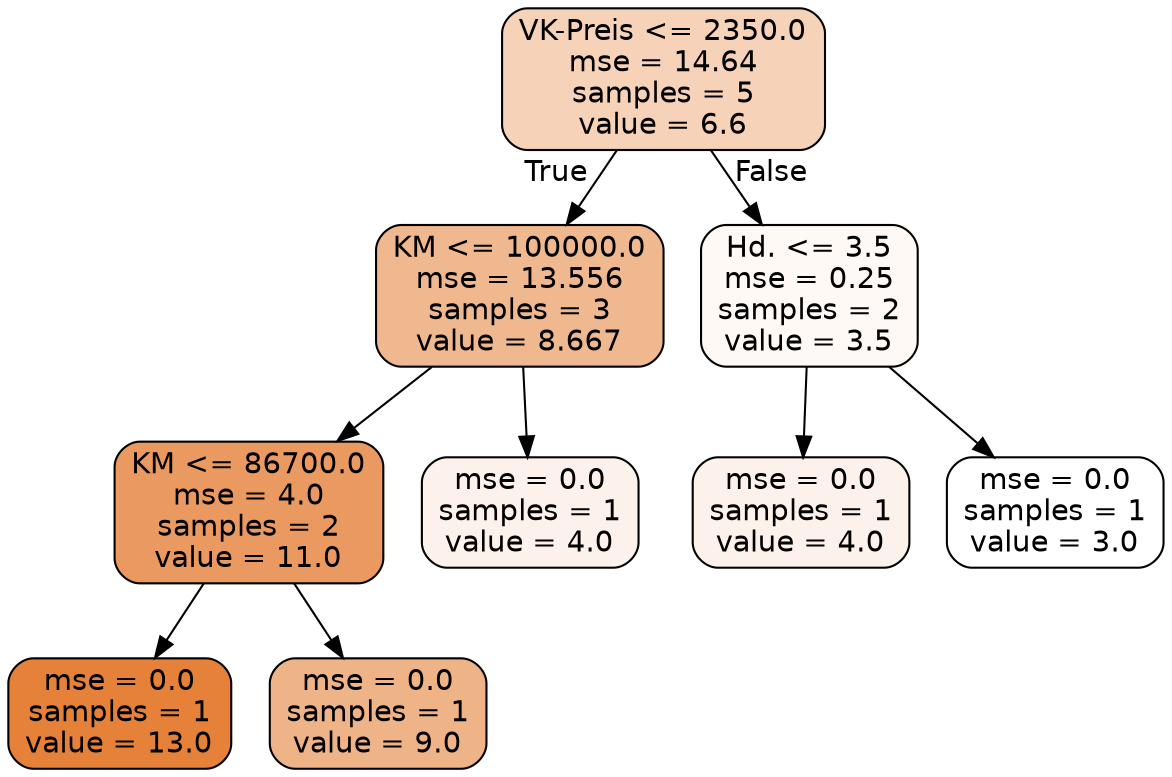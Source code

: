 digraph Tree {
node [shape=box, style="filled, rounded", color="black", fontname=helvetica] ;
edge [fontname=helvetica] ;
0 [label="VK-Preis <= 2350.0\nmse = 14.64\nsamples = 5\nvalue = 6.6", fillcolor="#f6d2b8"] ;
1 [label="KM <= 100000.0\nmse = 13.556\nsamples = 3\nvalue = 8.667", fillcolor="#f0b88f"] ;
0 -> 1 [labeldistance=2.5, labelangle=45, headlabel="True"] ;
2 [label="KM <= 86700.0\nmse = 4.0\nsamples = 2\nvalue = 11.0", fillcolor="#ea9a61"] ;
1 -> 2 ;
3 [label="mse = 0.0\nsamples = 1\nvalue = 13.0", fillcolor="#e58139"] ;
2 -> 3 ;
4 [label="mse = 0.0\nsamples = 1\nvalue = 9.0", fillcolor="#efb388"] ;
2 -> 4 ;
5 [label="mse = 0.0\nsamples = 1\nvalue = 4.0", fillcolor="#fcf2eb"] ;
1 -> 5 ;
6 [label="Hd. <= 3.5\nmse = 0.25\nsamples = 2\nvalue = 3.5", fillcolor="#fef9f5"] ;
0 -> 6 [labeldistance=2.5, labelangle=-45, headlabel="False"] ;
7 [label="mse = 0.0\nsamples = 1\nvalue = 4.0", fillcolor="#fcf2eb"] ;
6 -> 7 ;
8 [label="mse = 0.0\nsamples = 1\nvalue = 3.0", fillcolor="#ffffff"] ;
6 -> 8 ;
}